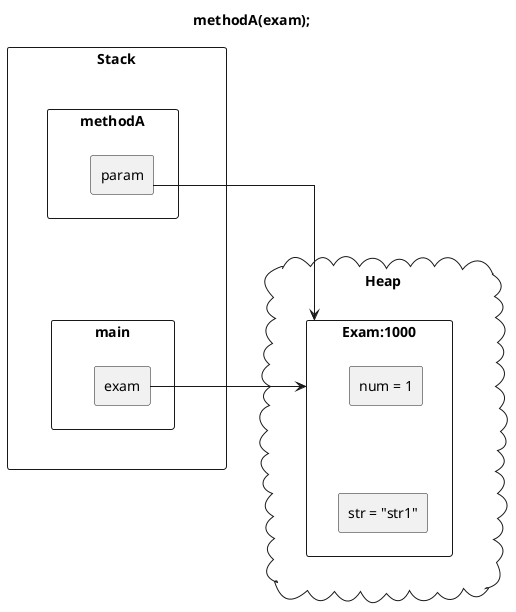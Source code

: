 @startuml
skinparam linetype ortho

title methodA(exam);

rectangle "Stack" {
	rectangle "methodA" {
		rectangle "param"
	}
	rectangle "main" {
		rectangle "exam"
	}

	methodA -[hidden]d- main
}

cloud "Heap" {
	rectangle "Exam:1000" as Exam1000 {
		rectangle "num = 1" as num1000
		rectangle "str = "str1"" as str1000
		num1000 -[hidden]d- str1000
	}
}

Stack -[hidden]right-Heap

exam -right-> Exam1000
param -right-> Exam1000

@enduml